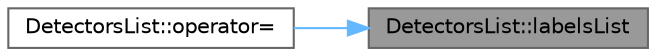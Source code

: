 digraph "DetectorsList::labelsList"
{
 // LATEX_PDF_SIZE
  bgcolor="transparent";
  edge [fontname=Helvetica,fontsize=10,labelfontname=Helvetica,labelfontsize=10];
  node [fontname=Helvetica,fontsize=10,shape=box,height=0.2,width=0.4];
  rankdir="RL";
  Node1 [id="Node000001",label="DetectorsList::labelsList",height=0.2,width=0.4,color="gray40", fillcolor="grey60", style="filled", fontcolor="black",tooltip=" "];
  Node1 -> Node2 [id="edge1_Node000001_Node000002",dir="back",color="steelblue1",style="solid",tooltip=" "];
  Node2 [id="Node000002",label="DetectorsList::operator=",height=0.2,width=0.4,color="grey40", fillcolor="white", style="filled",URL="$class_detectors_list.html#aa50fae6c5a59084c3047bb1a3b4fa2cf",tooltip=" "];
}
